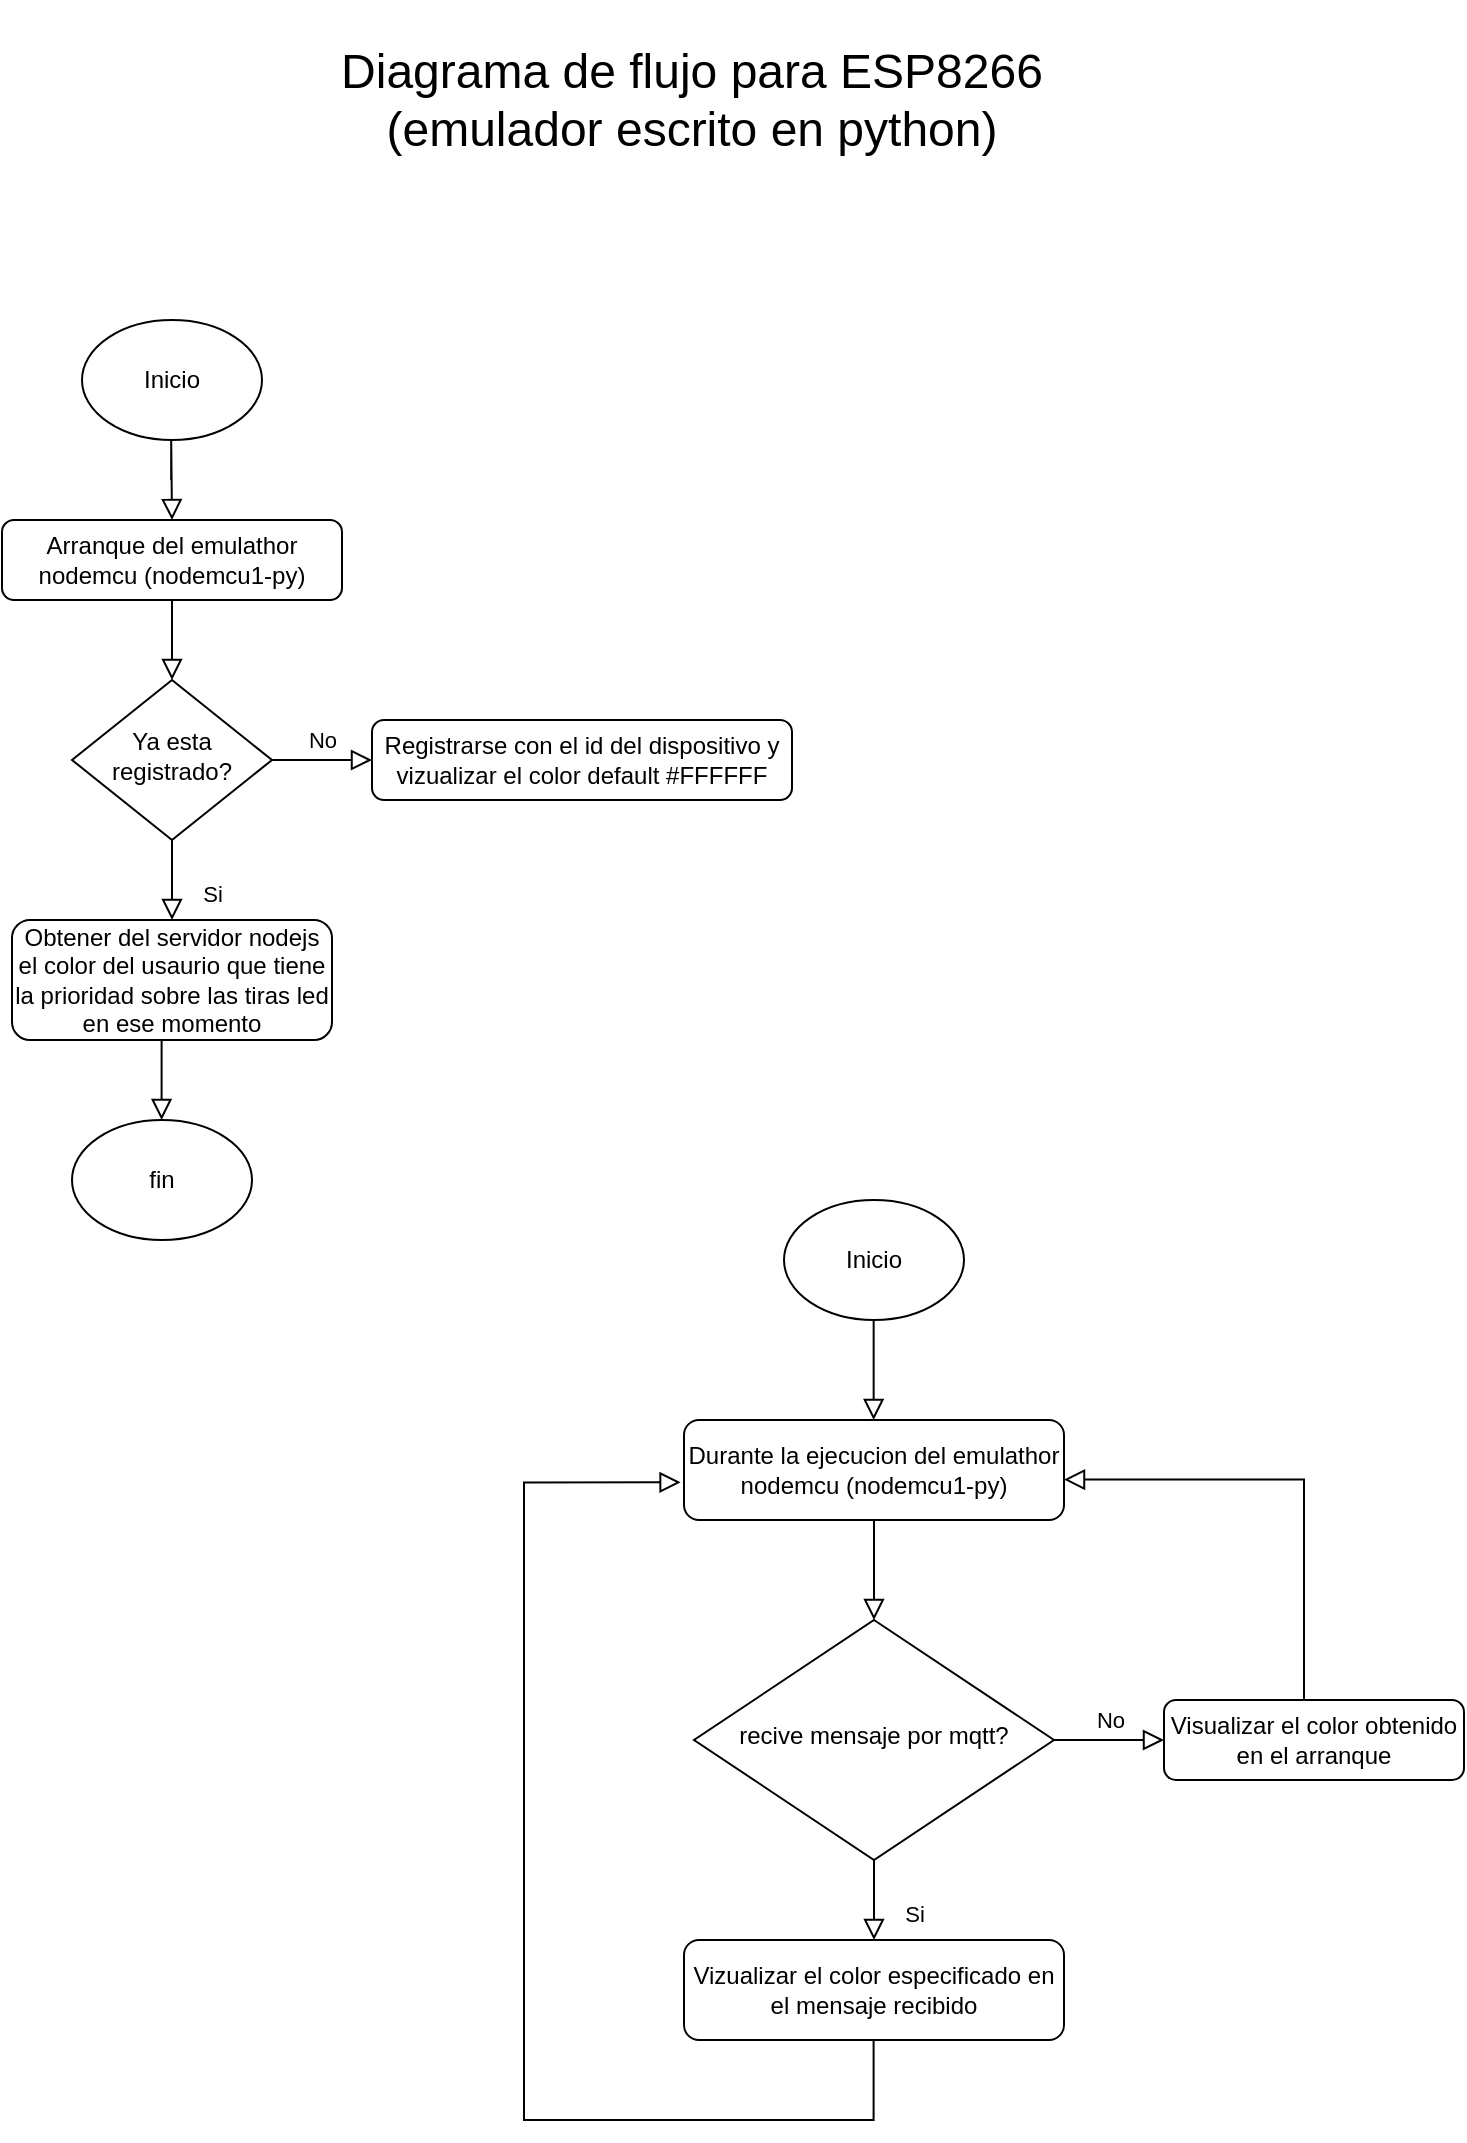 <mxfile version="14.5.10" type="device"><diagram id="C5RBs43oDa-KdzZeNtuy" name="Page-1"><mxGraphModel dx="1673" dy="908" grid="1" gridSize="10" guides="1" tooltips="1" connect="1" arrows="1" fold="1" page="1" pageScale="1" pageWidth="827" pageHeight="1169" math="0" shadow="0"><root><mxCell id="WIyWlLk6GJQsqaUBKTNV-0"/><mxCell id="WIyWlLk6GJQsqaUBKTNV-1" parent="WIyWlLk6GJQsqaUBKTNV-0"/><mxCell id="WIyWlLk6GJQsqaUBKTNV-2" value="" style="rounded=0;html=1;jettySize=auto;orthogonalLoop=1;fontSize=11;endArrow=block;endFill=0;endSize=8;strokeWidth=1;shadow=0;labelBackgroundColor=none;edgeStyle=orthogonalEdgeStyle;" parent="WIyWlLk6GJQsqaUBKTNV-1" source="WIyWlLk6GJQsqaUBKTNV-3" target="WIyWlLk6GJQsqaUBKTNV-6" edge="1"><mxGeometry relative="1" as="geometry"/></mxCell><mxCell id="WIyWlLk6GJQsqaUBKTNV-3" value="Arranque del emulathor nodemcu (nodemcu1-py)" style="rounded=1;whiteSpace=wrap;html=1;fontSize=12;glass=0;strokeWidth=1;shadow=0;" parent="WIyWlLk6GJQsqaUBKTNV-1" vertex="1"><mxGeometry x="69" y="280" width="170" height="40" as="geometry"/></mxCell><mxCell id="WIyWlLk6GJQsqaUBKTNV-5" value="No" style="edgeStyle=orthogonalEdgeStyle;rounded=0;html=1;jettySize=auto;orthogonalLoop=1;fontSize=11;endArrow=block;endFill=0;endSize=8;strokeWidth=1;shadow=0;labelBackgroundColor=none;" parent="WIyWlLk6GJQsqaUBKTNV-1" source="WIyWlLk6GJQsqaUBKTNV-6" target="WIyWlLk6GJQsqaUBKTNV-7" edge="1"><mxGeometry y="10" relative="1" as="geometry"><mxPoint as="offset"/></mxGeometry></mxCell><mxCell id="WIyWlLk6GJQsqaUBKTNV-6" value="Ya esta registrado?" style="rhombus;whiteSpace=wrap;html=1;shadow=0;fontFamily=Helvetica;fontSize=12;align=center;strokeWidth=1;spacing=6;spacingTop=-4;" parent="WIyWlLk6GJQsqaUBKTNV-1" vertex="1"><mxGeometry x="104" y="360" width="100" height="80" as="geometry"/></mxCell><mxCell id="WIyWlLk6GJQsqaUBKTNV-7" value="Registrarse con el id del dispositivo y vizualizar el color default #FFFFFF" style="rounded=1;whiteSpace=wrap;html=1;fontSize=12;glass=0;strokeWidth=1;shadow=0;" parent="WIyWlLk6GJQsqaUBKTNV-1" vertex="1"><mxGeometry x="254" y="380" width="210" height="40" as="geometry"/></mxCell><mxCell id="WIyWlLk6GJQsqaUBKTNV-8" value="Si" style="rounded=0;html=1;jettySize=auto;orthogonalLoop=1;fontSize=11;endArrow=block;endFill=0;endSize=8;strokeWidth=1;shadow=0;labelBackgroundColor=none;edgeStyle=orthogonalEdgeStyle;exitX=0.5;exitY=1;exitDx=0;exitDy=0;" parent="WIyWlLk6GJQsqaUBKTNV-1" source="WIyWlLk6GJQsqaUBKTNV-6" target="WIyWlLk6GJQsqaUBKTNV-11" edge="1"><mxGeometry x="0.333" y="20" relative="1" as="geometry"><mxPoint as="offset"/><mxPoint x="154" y="560" as="sourcePoint"/></mxGeometry></mxCell><mxCell id="WIyWlLk6GJQsqaUBKTNV-11" value="Obtener del servidor nodejs el color del usaurio que tiene la prioridad sobre las tiras led en ese momento" style="rounded=1;whiteSpace=wrap;html=1;fontSize=12;glass=0;strokeWidth=1;shadow=0;" parent="WIyWlLk6GJQsqaUBKTNV-1" vertex="1"><mxGeometry x="74" y="480" width="160" height="60" as="geometry"/></mxCell><mxCell id="M-_qcT3gI5jrU63sxUKG-3" value="Inicio" style="ellipse;whiteSpace=wrap;html=1;" vertex="1" parent="WIyWlLk6GJQsqaUBKTNV-1"><mxGeometry x="109" y="180" width="90" height="60" as="geometry"/></mxCell><mxCell id="M-_qcT3gI5jrU63sxUKG-5" value="" style="rounded=0;html=1;jettySize=auto;orthogonalLoop=1;fontSize=11;endArrow=block;endFill=0;endSize=8;strokeWidth=1;shadow=0;labelBackgroundColor=none;edgeStyle=orthogonalEdgeStyle;" edge="1" parent="WIyWlLk6GJQsqaUBKTNV-1"><mxGeometry relative="1" as="geometry"><mxPoint x="153.58" y="260" as="sourcePoint"/><mxPoint x="154" y="280" as="targetPoint"/><Array as="points"><mxPoint x="153.58" y="240"/><mxPoint x="153.58" y="240"/></Array></mxGeometry></mxCell><mxCell id="M-_qcT3gI5jrU63sxUKG-6" value="fin" style="ellipse;whiteSpace=wrap;html=1;" vertex="1" parent="WIyWlLk6GJQsqaUBKTNV-1"><mxGeometry x="104" y="580" width="90" height="60" as="geometry"/></mxCell><mxCell id="M-_qcT3gI5jrU63sxUKG-7" value="" style="rounded=0;html=1;jettySize=auto;orthogonalLoop=1;fontSize=11;endArrow=block;endFill=0;endSize=8;strokeWidth=1;shadow=0;labelBackgroundColor=none;edgeStyle=orthogonalEdgeStyle;exitX=0.5;exitY=1;exitDx=0;exitDy=0;" edge="1" parent="WIyWlLk6GJQsqaUBKTNV-1"><mxGeometry x="0.333" y="20" relative="1" as="geometry"><mxPoint as="offset"/><mxPoint x="148.8" y="540" as="sourcePoint"/><mxPoint x="148.8" y="580" as="targetPoint"/><Array as="points"><mxPoint x="148.8" y="580"/><mxPoint x="148.8" y="580"/></Array></mxGeometry></mxCell><mxCell id="M-_qcT3gI5jrU63sxUKG-8" value="" style="rounded=0;html=1;jettySize=auto;orthogonalLoop=1;fontSize=11;endArrow=block;endFill=0;endSize=8;strokeWidth=1;shadow=0;labelBackgroundColor=none;edgeStyle=orthogonalEdgeStyle;" edge="1" parent="WIyWlLk6GJQsqaUBKTNV-1" source="M-_qcT3gI5jrU63sxUKG-9" target="M-_qcT3gI5jrU63sxUKG-11"><mxGeometry relative="1" as="geometry"/></mxCell><mxCell id="M-_qcT3gI5jrU63sxUKG-9" value="Durante la ejecucion del emulathor nodemcu (nodemcu1-py)" style="rounded=1;whiteSpace=wrap;html=1;fontSize=12;glass=0;strokeWidth=1;shadow=0;" vertex="1" parent="WIyWlLk6GJQsqaUBKTNV-1"><mxGeometry x="410" y="730" width="190" height="50" as="geometry"/></mxCell><mxCell id="M-_qcT3gI5jrU63sxUKG-10" value="No" style="edgeStyle=orthogonalEdgeStyle;rounded=0;html=1;jettySize=auto;orthogonalLoop=1;fontSize=11;endArrow=block;endFill=0;endSize=8;strokeWidth=1;shadow=0;labelBackgroundColor=none;" edge="1" parent="WIyWlLk6GJQsqaUBKTNV-1" source="M-_qcT3gI5jrU63sxUKG-11" target="M-_qcT3gI5jrU63sxUKG-12"><mxGeometry y="10" relative="1" as="geometry"><mxPoint as="offset"/></mxGeometry></mxCell><mxCell id="M-_qcT3gI5jrU63sxUKG-11" value="recive mensaje por mqtt?" style="rhombus;whiteSpace=wrap;html=1;shadow=0;fontFamily=Helvetica;fontSize=12;align=center;strokeWidth=1;spacing=6;spacingTop=-4;" vertex="1" parent="WIyWlLk6GJQsqaUBKTNV-1"><mxGeometry x="415" y="830" width="180" height="120" as="geometry"/></mxCell><mxCell id="M-_qcT3gI5jrU63sxUKG-12" value="Visualizar el color obtenido en el arranque" style="rounded=1;whiteSpace=wrap;html=1;fontSize=12;glass=0;strokeWidth=1;shadow=0;" vertex="1" parent="WIyWlLk6GJQsqaUBKTNV-1"><mxGeometry x="650" y="870" width="150" height="40" as="geometry"/></mxCell><mxCell id="M-_qcT3gI5jrU63sxUKG-13" value="Si" style="rounded=0;html=1;jettySize=auto;orthogonalLoop=1;fontSize=11;endArrow=block;endFill=0;endSize=8;strokeWidth=1;shadow=0;labelBackgroundColor=none;edgeStyle=orthogonalEdgeStyle;exitX=0.5;exitY=1;exitDx=0;exitDy=0;" edge="1" parent="WIyWlLk6GJQsqaUBKTNV-1" source="M-_qcT3gI5jrU63sxUKG-11" target="M-_qcT3gI5jrU63sxUKG-14"><mxGeometry x="0.333" y="20" relative="1" as="geometry"><mxPoint as="offset"/><mxPoint x="505" y="1070" as="sourcePoint"/></mxGeometry></mxCell><mxCell id="M-_qcT3gI5jrU63sxUKG-14" value="Vizualizar el color especificado en el mensaje recibido" style="rounded=1;whiteSpace=wrap;html=1;fontSize=12;glass=0;strokeWidth=1;shadow=0;" vertex="1" parent="WIyWlLk6GJQsqaUBKTNV-1"><mxGeometry x="410" y="990" width="190" height="50" as="geometry"/></mxCell><mxCell id="M-_qcT3gI5jrU63sxUKG-15" value="Inicio" style="ellipse;whiteSpace=wrap;html=1;" vertex="1" parent="WIyWlLk6GJQsqaUBKTNV-1"><mxGeometry x="460" y="620" width="90" height="60" as="geometry"/></mxCell><mxCell id="M-_qcT3gI5jrU63sxUKG-18" value="" style="rounded=0;html=1;jettySize=auto;orthogonalLoop=1;fontSize=11;endArrow=block;endFill=0;endSize=8;strokeWidth=1;shadow=0;labelBackgroundColor=none;edgeStyle=orthogonalEdgeStyle;exitX=0.5;exitY=1;exitDx=0;exitDy=0;entryX=-0.009;entryY=0.623;entryDx=0;entryDy=0;entryPerimeter=0;" edge="1" parent="WIyWlLk6GJQsqaUBKTNV-1" target="M-_qcT3gI5jrU63sxUKG-9"><mxGeometry x="0.333" y="20" relative="1" as="geometry"><mxPoint as="offset"/><mxPoint x="504.8" y="1040" as="sourcePoint"/><mxPoint x="330" y="760" as="targetPoint"/><Array as="points"><mxPoint x="505" y="1080"/><mxPoint x="330" y="1080"/><mxPoint x="330" y="761"/></Array></mxGeometry></mxCell><mxCell id="M-_qcT3gI5jrU63sxUKG-20" value="" style="rounded=0;html=1;jettySize=auto;orthogonalLoop=1;fontSize=11;endArrow=block;endFill=0;endSize=8;strokeWidth=1;shadow=0;labelBackgroundColor=none;edgeStyle=orthogonalEdgeStyle;" edge="1" parent="WIyWlLk6GJQsqaUBKTNV-1"><mxGeometry relative="1" as="geometry"><mxPoint x="504.83" y="680" as="sourcePoint"/><mxPoint x="504.83" y="730" as="targetPoint"/></mxGeometry></mxCell><mxCell id="M-_qcT3gI5jrU63sxUKG-22" value="" style="rounded=0;html=1;jettySize=auto;orthogonalLoop=1;fontSize=11;endArrow=block;endFill=0;endSize=8;strokeWidth=1;shadow=0;labelBackgroundColor=none;edgeStyle=orthogonalEdgeStyle;exitX=0.381;exitY=0;exitDx=0;exitDy=0;exitPerimeter=0;" edge="1" parent="WIyWlLk6GJQsqaUBKTNV-1" source="M-_qcT3gI5jrU63sxUKG-12"><mxGeometry relative="1" as="geometry"><mxPoint x="780" y="760" as="sourcePoint"/><mxPoint x="600" y="759.8" as="targetPoint"/><Array as="points"><mxPoint x="720" y="870"/><mxPoint x="720" y="760"/></Array></mxGeometry></mxCell><mxCell id="M-_qcT3gI5jrU63sxUKG-24" value="&lt;font style=&quot;font-size: 24px&quot;&gt;Diagrama de flujo para ESP8266 (emulador escrito en python)&lt;/font&gt;" style="text;html=1;align=center;verticalAlign=middle;whiteSpace=wrap;rounded=0;strokeWidth=1;" vertex="1" parent="WIyWlLk6GJQsqaUBKTNV-1"><mxGeometry x="186" y="20" width="456" height="100" as="geometry"/></mxCell></root></mxGraphModel></diagram></mxfile>